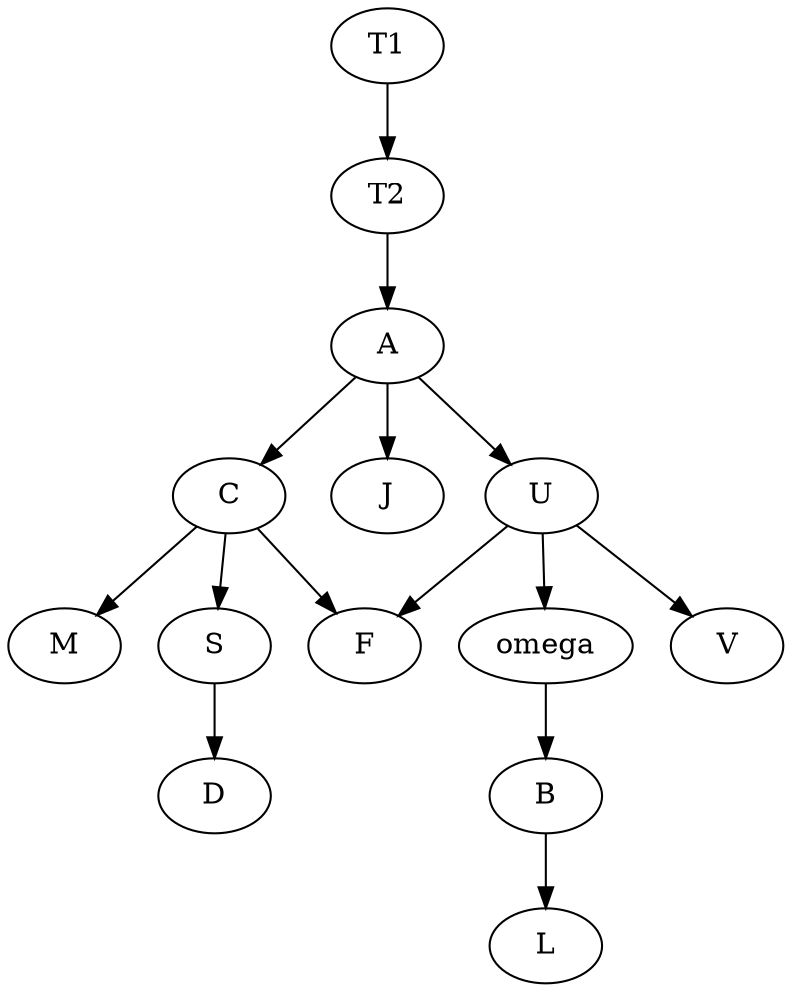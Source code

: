 digraph Stemma {
    omega [ class=hypothetical ];
    T1 [ class=extant ];
    T2 [ class=extant ];
    A [ class=extant ];
    B [ class=extant ];
    C [ class=extant ];
    D [ class=extant ];
    F [ class=extant ];
    J [ class=extant ];
    L [ class=extant ];
    M [ class=extant ];
    S [ class=extant ];
    U [ class=extant ];
    V [ class=extant ];
    T1 -> T2;
    T2 -> A;
    A -> J;
    A -> C;
    C -> M;
    C -> F;
    C -> S;
    S -> D;
    A -> U;
    U -> F;
    U -> V;
    U -> omega;
    omega -> B;
    B -> L;
}
